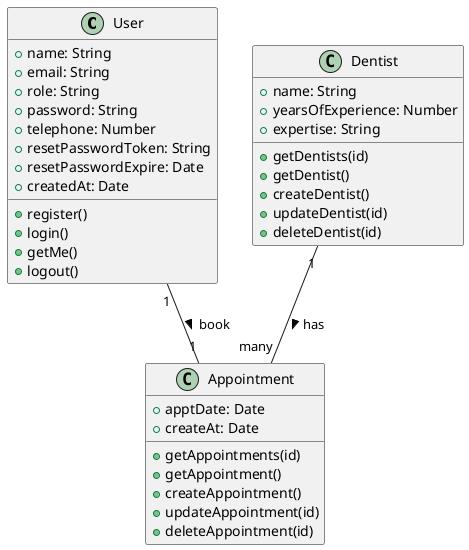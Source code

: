 @startuml

class User {
  +name: String
  +email: String
  +role: String
  +password: String
  +telephone: Number
  +resetPasswordToken: String
  +resetPasswordExpire: Date
  +createdAt: Date
  +register()
  +login()
  +getMe()
  +logout()
}

class Dentist {
  +name: String
  +yearsOfExperience: Number
  +expertise: String
  +getDentists(id)
  +getDentist()
  +createDentist()
  +updateDentist(id)
  +deleteDentist(id)
}

class Appointment {
  +apptDate: Date
  +createAt: Date
  +getAppointments(id)
  +getAppointment()
  +createAppointment()
  +updateAppointment(id)
  +deleteAppointment(id)
}


User "1" -- "1" Appointment : book >
Dentist "1" -- "many" Appointment : has >

@enduml
